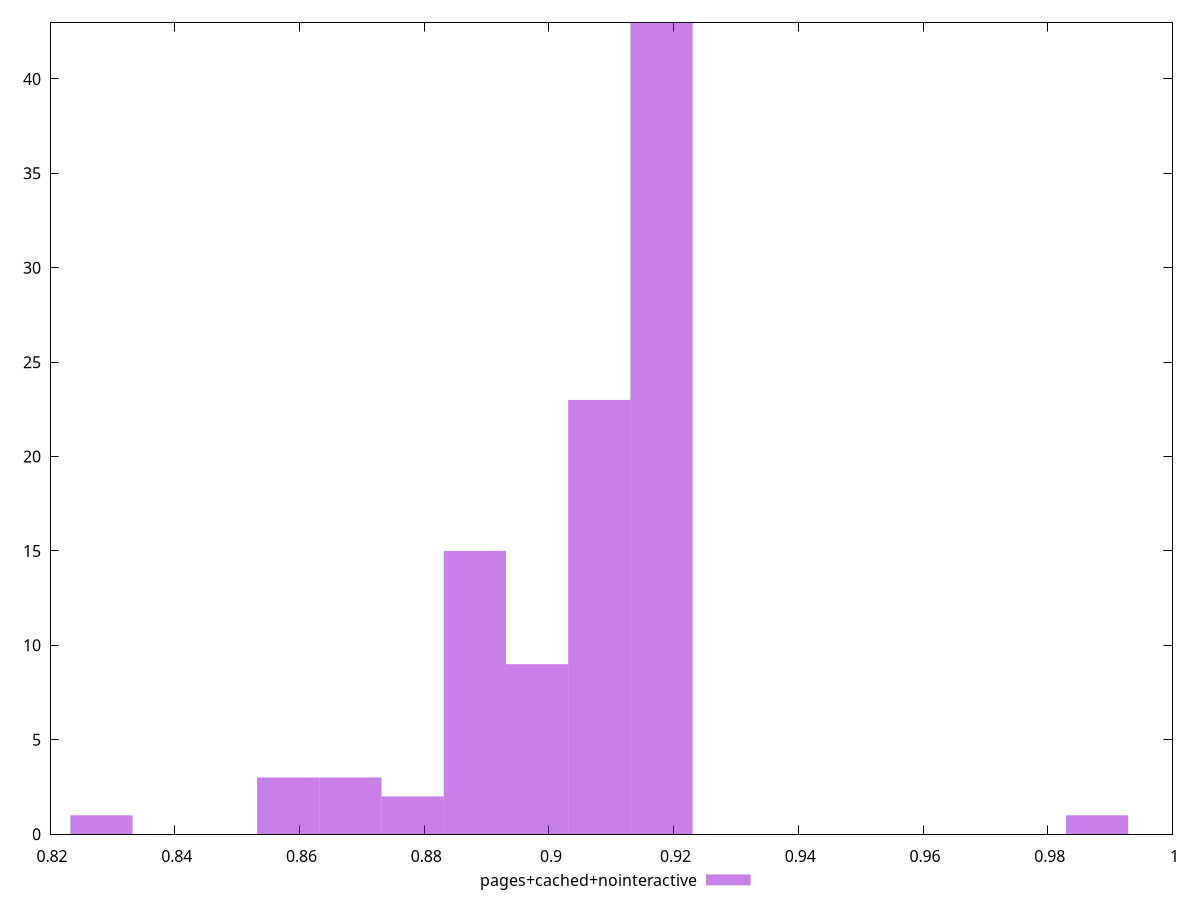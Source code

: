 $_pagesCachedNointeractive <<EOF
0.9080826669208829 23
0.898103736515159 9
0.8781458757037109 2
0.9180615973266069 43
0.8881248061094349 15
0.868166945297987 3
0.8581880148922629 3
0.9879141101666747 1
0.828251223675091 1
EOF
set key outside below
set terminal pngcairo
set output "report_00005_2020-11-02T22-26-11.212Z/total-blocking-time/pages+cached+nointeractive//hist.png"
set yrange [0:43]
set boxwidth 0.009978930405723988
set style fill transparent solid 0.5 noborder
plot $_pagesCachedNointeractive title "pages+cached+nointeractive" with boxes ,